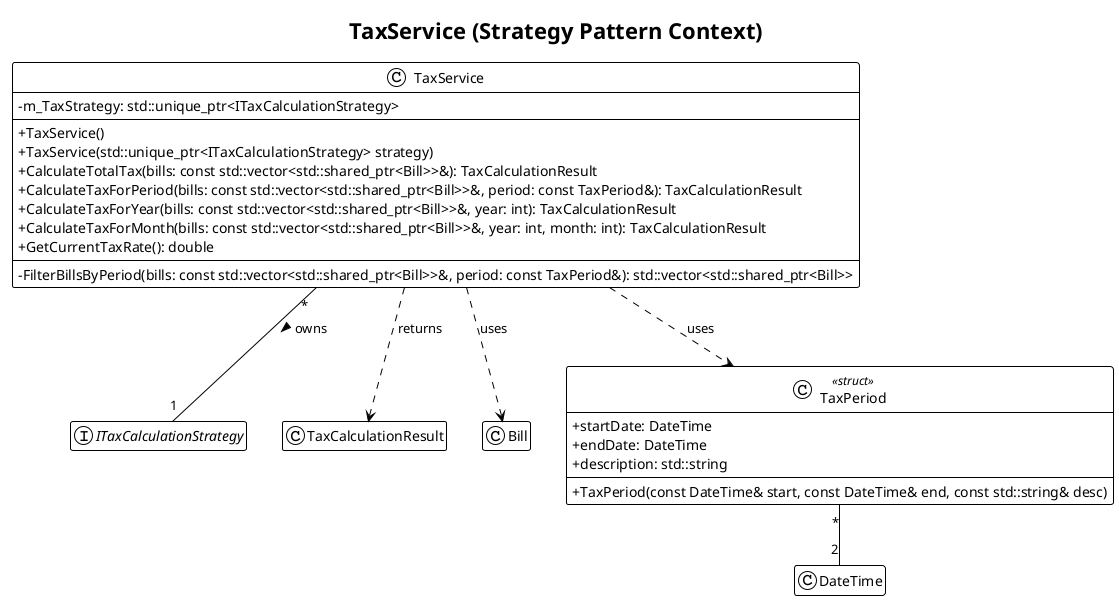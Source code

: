 @startuml
!theme plain
skinparam classAttributeIconSize 0
hide empty members
title TaxService (Strategy Pattern Context)

' --- Forward declarations for context ---
interface ITaxCalculationStrategy
class TaxCalculationResult
class Bill
class DateTime

' --- Value Object for Tax Period ---
class TaxPeriod <<struct>> {
  + startDate: DateTime
  + endDate: DateTime
  + description: std::string
  --
  + TaxPeriod(const DateTime& start, const DateTime& end, const std::string& desc)
}

' --- The Context Class ---
class TaxService {
  - m_TaxStrategy: std::unique_ptr<ITaxCalculationStrategy>
  --
  + TaxService()
  + TaxService(std::unique_ptr<ITaxCalculationStrategy> strategy)
  + CalculateTotalTax(bills: const std::vector<std::shared_ptr<Bill>>&): TaxCalculationResult
  + CalculateTaxForPeriod(bills: const std::vector<std::shared_ptr<Bill>>&, period: const TaxPeriod&): TaxCalculationResult
  + CalculateTaxForYear(bills: const std::vector<std::shared_ptr<Bill>>&, year: int): TaxCalculationResult
  + CalculateTaxForMonth(bills: const std::vector<std::shared_ptr<Bill>>&, year: int, month: int): TaxCalculationResult
  + GetCurrentTaxRate(): double
  --
  - FilterBillsByPeriod(bills: const std::vector<std::shared_ptr<Bill>>&, period: const TaxPeriod&): std::vector<std::shared_ptr<Bill>>
}

' --- Relationships ---

' Composition: TaxService owns its ITaxCalculationStrategy instance.
' This is the core of the Strategy Pattern's Context.
TaxService "*"-- "1" ITaxCalculationStrategy : owns >

' Composition: TaxPeriod is composed of two DateTime objects.
TaxPeriod "*"-- "2" DateTime

' Dependencies: TaxService uses these classes to perform its work.
TaxService ..> TaxPeriod : uses
TaxService ..> Bill : uses
TaxService ..> TaxCalculationResult : returns

@enduml